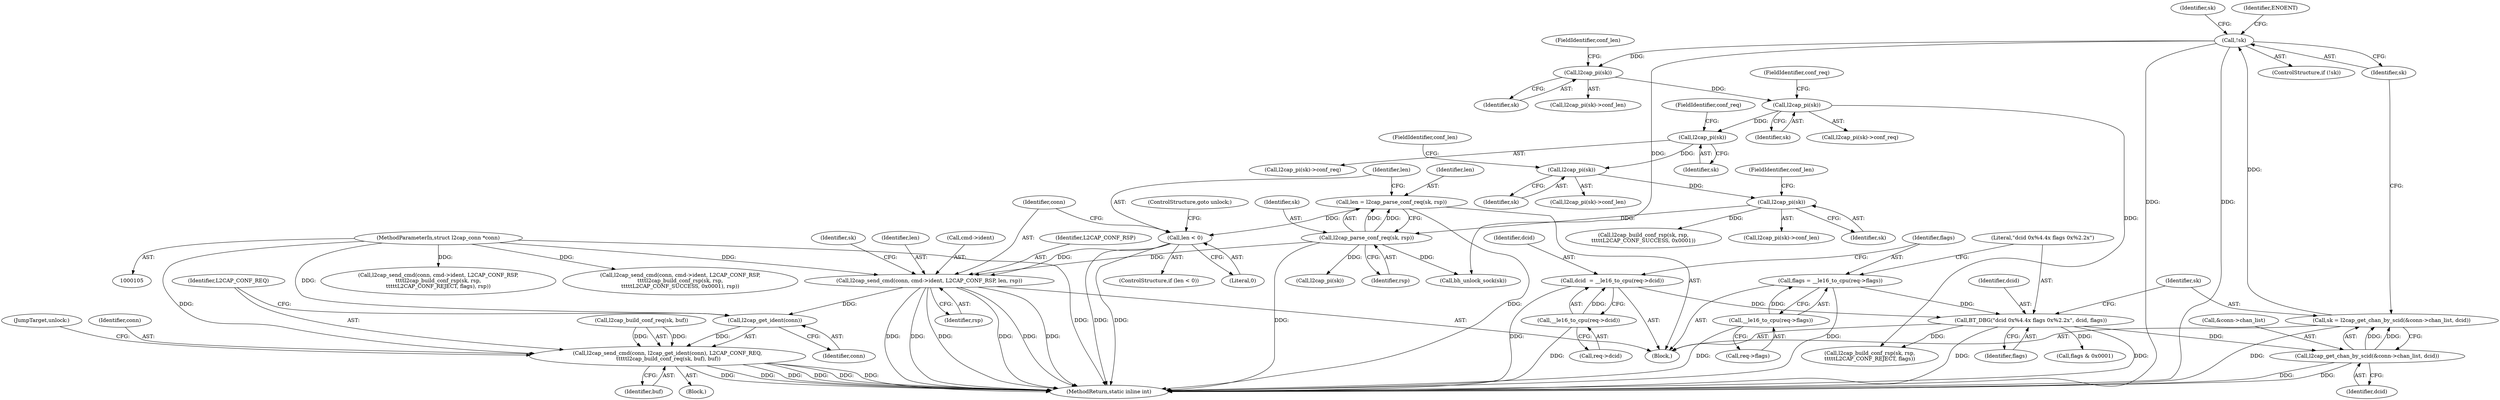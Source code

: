 digraph "0_linux_f2fcfcd670257236ebf2088bbdf26f6a8ef459fe_0@API" {
"1000241" [label="(Call,l2cap_send_cmd(conn, cmd->ident, L2CAP_CONF_RSP, len, rsp))"];
"1000106" [label="(MethodParameterIn,struct l2cap_conn *conn)"];
"1000237" [label="(Call,len < 0)"];
"1000231" [label="(Call,len = l2cap_parse_conf_req(sk, rsp))"];
"1000233" [label="(Call,l2cap_parse_conf_req(sk, rsp))"];
"1000209" [label="(Call,l2cap_pi(sk))"];
"1000200" [label="(Call,l2cap_pi(sk))"];
"1000196" [label="(Call,l2cap_pi(sk))"];
"1000176" [label="(Call,l2cap_pi(sk))"];
"1000170" [label="(Call,l2cap_pi(sk))"];
"1000147" [label="(Call,!sk)"];
"1000138" [label="(Call,sk = l2cap_get_chan_by_scid(&conn->chan_list, dcid))"];
"1000140" [label="(Call,l2cap_get_chan_by_scid(&conn->chan_list, dcid))"];
"1000134" [label="(Call,BT_DBG(\"dcid 0x%4.4x flags 0x%2.2x\", dcid, flags))"];
"1000122" [label="(Call,dcid  = __le16_to_cpu(req->dcid))"];
"1000124" [label="(Call,__le16_to_cpu(req->dcid))"];
"1000128" [label="(Call,flags = __le16_to_cpu(req->flags))"];
"1000130" [label="(Call,__le16_to_cpu(req->flags))"];
"1000292" [label="(Call,l2cap_get_ident(conn))"];
"1000290" [label="(Call,l2cap_send_cmd(conn, l2cap_get_ident(conn), L2CAP_CONF_REQ,\n \t\t\t\t\tl2cap_build_conf_req(sk, buf), buf))"];
"1000246" [label="(Identifier,L2CAP_CONF_RSP)"];
"1000175" [label="(Call,l2cap_pi(sk)->conf_req)"];
"1000195" [label="(Call,l2cap_pi(sk)->conf_req)"];
"1000180" [label="(Call,l2cap_send_cmd(conn, cmd->ident, L2CAP_CONF_RSP,\n\t\t\t\tl2cap_build_conf_rsp(sk, rsp,\n\t\t\t\t\tL2CAP_CONF_REJECT, flags), rsp))"];
"1000141" [label="(Call,&conn->chan_list)"];
"1000294" [label="(Identifier,L2CAP_CONF_REQ)"];
"1000138" [label="(Call,sk = l2cap_get_chan_by_scid(&conn->chan_list, dcid))"];
"1000237" [label="(Call,len < 0)"];
"1000140" [label="(Call,l2cap_get_chan_by_scid(&conn->chan_list, dcid))"];
"1000200" [label="(Call,l2cap_pi(sk))"];
"1000110" [label="(Block,)"];
"1000235" [label="(Identifier,rsp)"];
"1000242" [label="(Identifier,conn)"];
"1000123" [label="(Identifier,dcid)"];
"1000155" [label="(Identifier,sk)"];
"1000186" [label="(Call,l2cap_build_conf_rsp(sk, rsp,\n\t\t\t\t\tL2CAP_CONF_REJECT, flags))"];
"1000251" [label="(Call,l2cap_pi(sk))"];
"1000136" [label="(Identifier,dcid)"];
"1000170" [label="(Call,l2cap_pi(sk))"];
"1000300" [label="(Call,bh_unlock_sock(sk))"];
"1000135" [label="(Literal,\"dcid 0x%4.4x flags 0x%2.2x\")"];
"1000176" [label="(Call,l2cap_pi(sk))"];
"1000129" [label="(Identifier,flags)"];
"1000177" [label="(Identifier,sk)"];
"1000172" [label="(FieldIdentifier,conf_len)"];
"1000151" [label="(Identifier,ENOENT)"];
"1000233" [label="(Call,l2cap_parse_conf_req(sk, rsp))"];
"1000239" [label="(Literal,0)"];
"1000124" [label="(Call,__le16_to_cpu(req->dcid))"];
"1000147" [label="(Call,!sk)"];
"1000232" [label="(Identifier,len)"];
"1000169" [label="(Call,l2cap_pi(sk)->conf_len)"];
"1000209" [label="(Call,l2cap_pi(sk))"];
"1000106" [label="(MethodParameterIn,struct l2cap_conn *conn)"];
"1000240" [label="(ControlStructure,goto unlock;)"];
"1000131" [label="(Call,req->flags)"];
"1000290" [label="(Call,l2cap_send_cmd(conn, l2cap_get_ident(conn), L2CAP_CONF_REQ,\n \t\t\t\t\tl2cap_build_conf_req(sk, buf), buf))"];
"1000198" [label="(FieldIdentifier,conf_req)"];
"1000252" [label="(Identifier,sk)"];
"1000202" [label="(FieldIdentifier,conf_len)"];
"1000134" [label="(Call,BT_DBG(\"dcid 0x%4.4x flags 0x%2.2x\", dcid, flags))"];
"1000211" [label="(FieldIdentifier,conf_len)"];
"1000197" [label="(Identifier,sk)"];
"1000145" [label="(Identifier,dcid)"];
"1000298" [label="(Identifier,buf)"];
"1000122" [label="(Call,dcid  = __le16_to_cpu(req->dcid))"];
"1000128" [label="(Call,flags = __le16_to_cpu(req->flags))"];
"1000292" [label="(Call,l2cap_get_ident(conn))"];
"1000238" [label="(Identifier,len)"];
"1000196" [label="(Call,l2cap_pi(sk))"];
"1000199" [label="(Call,l2cap_pi(sk)->conf_len)"];
"1000304" [label="(MethodReturn,static inline int)"];
"1000201" [label="(Identifier,sk)"];
"1000241" [label="(Call,l2cap_send_cmd(conn, cmd->ident, L2CAP_CONF_RSP, len, rsp))"];
"1000231" [label="(Call,len = l2cap_parse_conf_req(sk, rsp))"];
"1000178" [label="(FieldIdentifier,conf_req)"];
"1000139" [label="(Identifier,sk)"];
"1000214" [label="(Call,flags & 0x0001)"];
"1000125" [label="(Call,req->dcid)"];
"1000248" [label="(Identifier,rsp)"];
"1000137" [label="(Identifier,flags)"];
"1000236" [label="(ControlStructure,if (len < 0))"];
"1000247" [label="(Identifier,len)"];
"1000234" [label="(Identifier,sk)"];
"1000295" [label="(Call,l2cap_build_conf_req(sk, buf))"];
"1000148" [label="(Identifier,sk)"];
"1000224" [label="(Call,l2cap_build_conf_rsp(sk, rsp,\n\t\t\t\t\tL2CAP_CONF_SUCCESS, 0x0001))"];
"1000288" [label="(Block,)"];
"1000171" [label="(Identifier,sk)"];
"1000146" [label="(ControlStructure,if (!sk))"];
"1000130" [label="(Call,__le16_to_cpu(req->flags))"];
"1000243" [label="(Call,cmd->ident)"];
"1000208" [label="(Call,l2cap_pi(sk)->conf_len)"];
"1000218" [label="(Call,l2cap_send_cmd(conn, cmd->ident, L2CAP_CONF_RSP,\n\t\t\t\tl2cap_build_conf_rsp(sk, rsp,\n\t\t\t\t\tL2CAP_CONF_SUCCESS, 0x0001), rsp))"];
"1000299" [label="(JumpTarget,unlock:)"];
"1000291" [label="(Identifier,conn)"];
"1000210" [label="(Identifier,sk)"];
"1000293" [label="(Identifier,conn)"];
"1000241" -> "1000110"  [label="AST: "];
"1000241" -> "1000248"  [label="CFG: "];
"1000242" -> "1000241"  [label="AST: "];
"1000243" -> "1000241"  [label="AST: "];
"1000246" -> "1000241"  [label="AST: "];
"1000247" -> "1000241"  [label="AST: "];
"1000248" -> "1000241"  [label="AST: "];
"1000252" -> "1000241"  [label="CFG: "];
"1000241" -> "1000304"  [label="DDG: "];
"1000241" -> "1000304"  [label="DDG: "];
"1000241" -> "1000304"  [label="DDG: "];
"1000241" -> "1000304"  [label="DDG: "];
"1000241" -> "1000304"  [label="DDG: "];
"1000241" -> "1000304"  [label="DDG: "];
"1000106" -> "1000241"  [label="DDG: "];
"1000237" -> "1000241"  [label="DDG: "];
"1000233" -> "1000241"  [label="DDG: "];
"1000241" -> "1000292"  [label="DDG: "];
"1000106" -> "1000105"  [label="AST: "];
"1000106" -> "1000304"  [label="DDG: "];
"1000106" -> "1000180"  [label="DDG: "];
"1000106" -> "1000218"  [label="DDG: "];
"1000106" -> "1000290"  [label="DDG: "];
"1000106" -> "1000292"  [label="DDG: "];
"1000237" -> "1000236"  [label="AST: "];
"1000237" -> "1000239"  [label="CFG: "];
"1000238" -> "1000237"  [label="AST: "];
"1000239" -> "1000237"  [label="AST: "];
"1000240" -> "1000237"  [label="CFG: "];
"1000242" -> "1000237"  [label="CFG: "];
"1000237" -> "1000304"  [label="DDG: "];
"1000237" -> "1000304"  [label="DDG: "];
"1000231" -> "1000237"  [label="DDG: "];
"1000231" -> "1000110"  [label="AST: "];
"1000231" -> "1000233"  [label="CFG: "];
"1000232" -> "1000231"  [label="AST: "];
"1000233" -> "1000231"  [label="AST: "];
"1000238" -> "1000231"  [label="CFG: "];
"1000231" -> "1000304"  [label="DDG: "];
"1000233" -> "1000231"  [label="DDG: "];
"1000233" -> "1000231"  [label="DDG: "];
"1000233" -> "1000235"  [label="CFG: "];
"1000234" -> "1000233"  [label="AST: "];
"1000235" -> "1000233"  [label="AST: "];
"1000233" -> "1000304"  [label="DDG: "];
"1000209" -> "1000233"  [label="DDG: "];
"1000233" -> "1000251"  [label="DDG: "];
"1000233" -> "1000300"  [label="DDG: "];
"1000209" -> "1000208"  [label="AST: "];
"1000209" -> "1000210"  [label="CFG: "];
"1000210" -> "1000209"  [label="AST: "];
"1000211" -> "1000209"  [label="CFG: "];
"1000200" -> "1000209"  [label="DDG: "];
"1000209" -> "1000224"  [label="DDG: "];
"1000200" -> "1000199"  [label="AST: "];
"1000200" -> "1000201"  [label="CFG: "];
"1000201" -> "1000200"  [label="AST: "];
"1000202" -> "1000200"  [label="CFG: "];
"1000196" -> "1000200"  [label="DDG: "];
"1000196" -> "1000195"  [label="AST: "];
"1000196" -> "1000197"  [label="CFG: "];
"1000197" -> "1000196"  [label="AST: "];
"1000198" -> "1000196"  [label="CFG: "];
"1000176" -> "1000196"  [label="DDG: "];
"1000176" -> "1000175"  [label="AST: "];
"1000176" -> "1000177"  [label="CFG: "];
"1000177" -> "1000176"  [label="AST: "];
"1000178" -> "1000176"  [label="CFG: "];
"1000170" -> "1000176"  [label="DDG: "];
"1000176" -> "1000186"  [label="DDG: "];
"1000170" -> "1000169"  [label="AST: "];
"1000170" -> "1000171"  [label="CFG: "];
"1000171" -> "1000170"  [label="AST: "];
"1000172" -> "1000170"  [label="CFG: "];
"1000147" -> "1000170"  [label="DDG: "];
"1000147" -> "1000146"  [label="AST: "];
"1000147" -> "1000148"  [label="CFG: "];
"1000148" -> "1000147"  [label="AST: "];
"1000151" -> "1000147"  [label="CFG: "];
"1000155" -> "1000147"  [label="CFG: "];
"1000147" -> "1000304"  [label="DDG: "];
"1000147" -> "1000304"  [label="DDG: "];
"1000138" -> "1000147"  [label="DDG: "];
"1000147" -> "1000300"  [label="DDG: "];
"1000138" -> "1000110"  [label="AST: "];
"1000138" -> "1000140"  [label="CFG: "];
"1000139" -> "1000138"  [label="AST: "];
"1000140" -> "1000138"  [label="AST: "];
"1000148" -> "1000138"  [label="CFG: "];
"1000138" -> "1000304"  [label="DDG: "];
"1000140" -> "1000138"  [label="DDG: "];
"1000140" -> "1000138"  [label="DDG: "];
"1000140" -> "1000145"  [label="CFG: "];
"1000141" -> "1000140"  [label="AST: "];
"1000145" -> "1000140"  [label="AST: "];
"1000140" -> "1000304"  [label="DDG: "];
"1000140" -> "1000304"  [label="DDG: "];
"1000134" -> "1000140"  [label="DDG: "];
"1000134" -> "1000110"  [label="AST: "];
"1000134" -> "1000137"  [label="CFG: "];
"1000135" -> "1000134"  [label="AST: "];
"1000136" -> "1000134"  [label="AST: "];
"1000137" -> "1000134"  [label="AST: "];
"1000139" -> "1000134"  [label="CFG: "];
"1000134" -> "1000304"  [label="DDG: "];
"1000134" -> "1000304"  [label="DDG: "];
"1000122" -> "1000134"  [label="DDG: "];
"1000128" -> "1000134"  [label="DDG: "];
"1000134" -> "1000186"  [label="DDG: "];
"1000134" -> "1000214"  [label="DDG: "];
"1000122" -> "1000110"  [label="AST: "];
"1000122" -> "1000124"  [label="CFG: "];
"1000123" -> "1000122"  [label="AST: "];
"1000124" -> "1000122"  [label="AST: "];
"1000129" -> "1000122"  [label="CFG: "];
"1000122" -> "1000304"  [label="DDG: "];
"1000124" -> "1000122"  [label="DDG: "];
"1000124" -> "1000125"  [label="CFG: "];
"1000125" -> "1000124"  [label="AST: "];
"1000124" -> "1000304"  [label="DDG: "];
"1000128" -> "1000110"  [label="AST: "];
"1000128" -> "1000130"  [label="CFG: "];
"1000129" -> "1000128"  [label="AST: "];
"1000130" -> "1000128"  [label="AST: "];
"1000135" -> "1000128"  [label="CFG: "];
"1000128" -> "1000304"  [label="DDG: "];
"1000130" -> "1000128"  [label="DDG: "];
"1000130" -> "1000131"  [label="CFG: "];
"1000131" -> "1000130"  [label="AST: "];
"1000130" -> "1000304"  [label="DDG: "];
"1000292" -> "1000290"  [label="AST: "];
"1000292" -> "1000293"  [label="CFG: "];
"1000293" -> "1000292"  [label="AST: "];
"1000294" -> "1000292"  [label="CFG: "];
"1000292" -> "1000290"  [label="DDG: "];
"1000290" -> "1000288"  [label="AST: "];
"1000290" -> "1000298"  [label="CFG: "];
"1000291" -> "1000290"  [label="AST: "];
"1000294" -> "1000290"  [label="AST: "];
"1000295" -> "1000290"  [label="AST: "];
"1000298" -> "1000290"  [label="AST: "];
"1000299" -> "1000290"  [label="CFG: "];
"1000290" -> "1000304"  [label="DDG: "];
"1000290" -> "1000304"  [label="DDG: "];
"1000290" -> "1000304"  [label="DDG: "];
"1000290" -> "1000304"  [label="DDG: "];
"1000290" -> "1000304"  [label="DDG: "];
"1000290" -> "1000304"  [label="DDG: "];
"1000295" -> "1000290"  [label="DDG: "];
"1000295" -> "1000290"  [label="DDG: "];
}
